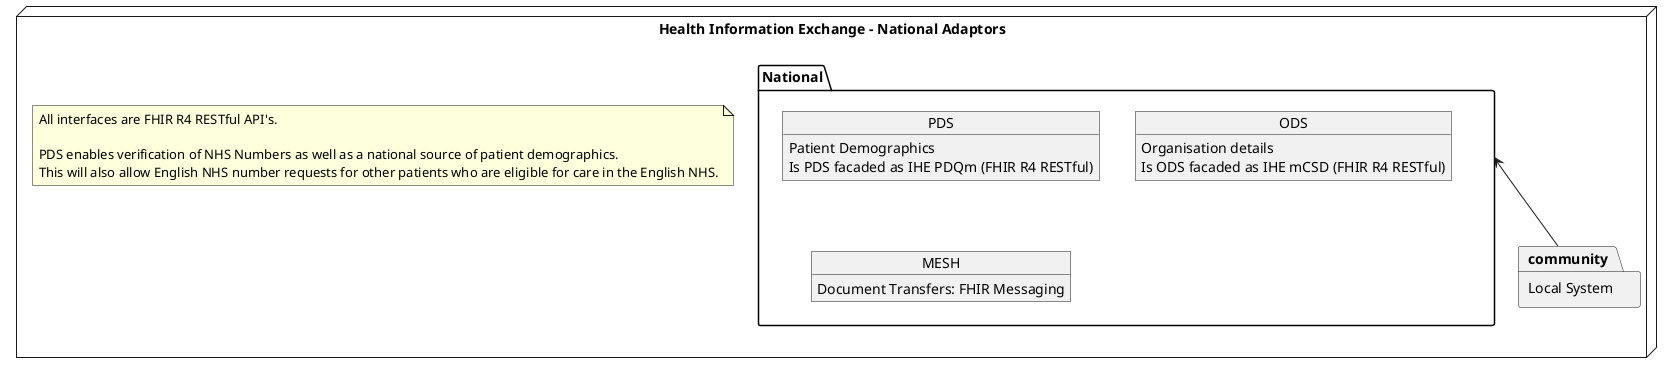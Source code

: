 @startuml


node "Health Information Exchange - National Adaptors" {

note "All interfaces are FHIR R4 RESTful API's.\n\nPDS enables verification of NHS Numbers as well as a national source of patient demographics.\nThis will also allow English NHS number requests for other patients who are eligible for care in the English NHS." as FHIR

package community as "Local System" {


}


package national as "National" {

  object "PDS" as pds {
 Patient Demographics
 Is PDS facaded as IHE PDQm (FHIR R4 RESTful)
    }
    object "ODS" as ods {
 Organisation details
 Is ODS facaded as IHE mCSD (FHIR R4 RESTful)
    }
 object "MESH" as mesh {
 Document Transfers: FHIR Messaging
    }
}




community -u-> national





}

















@enduml

